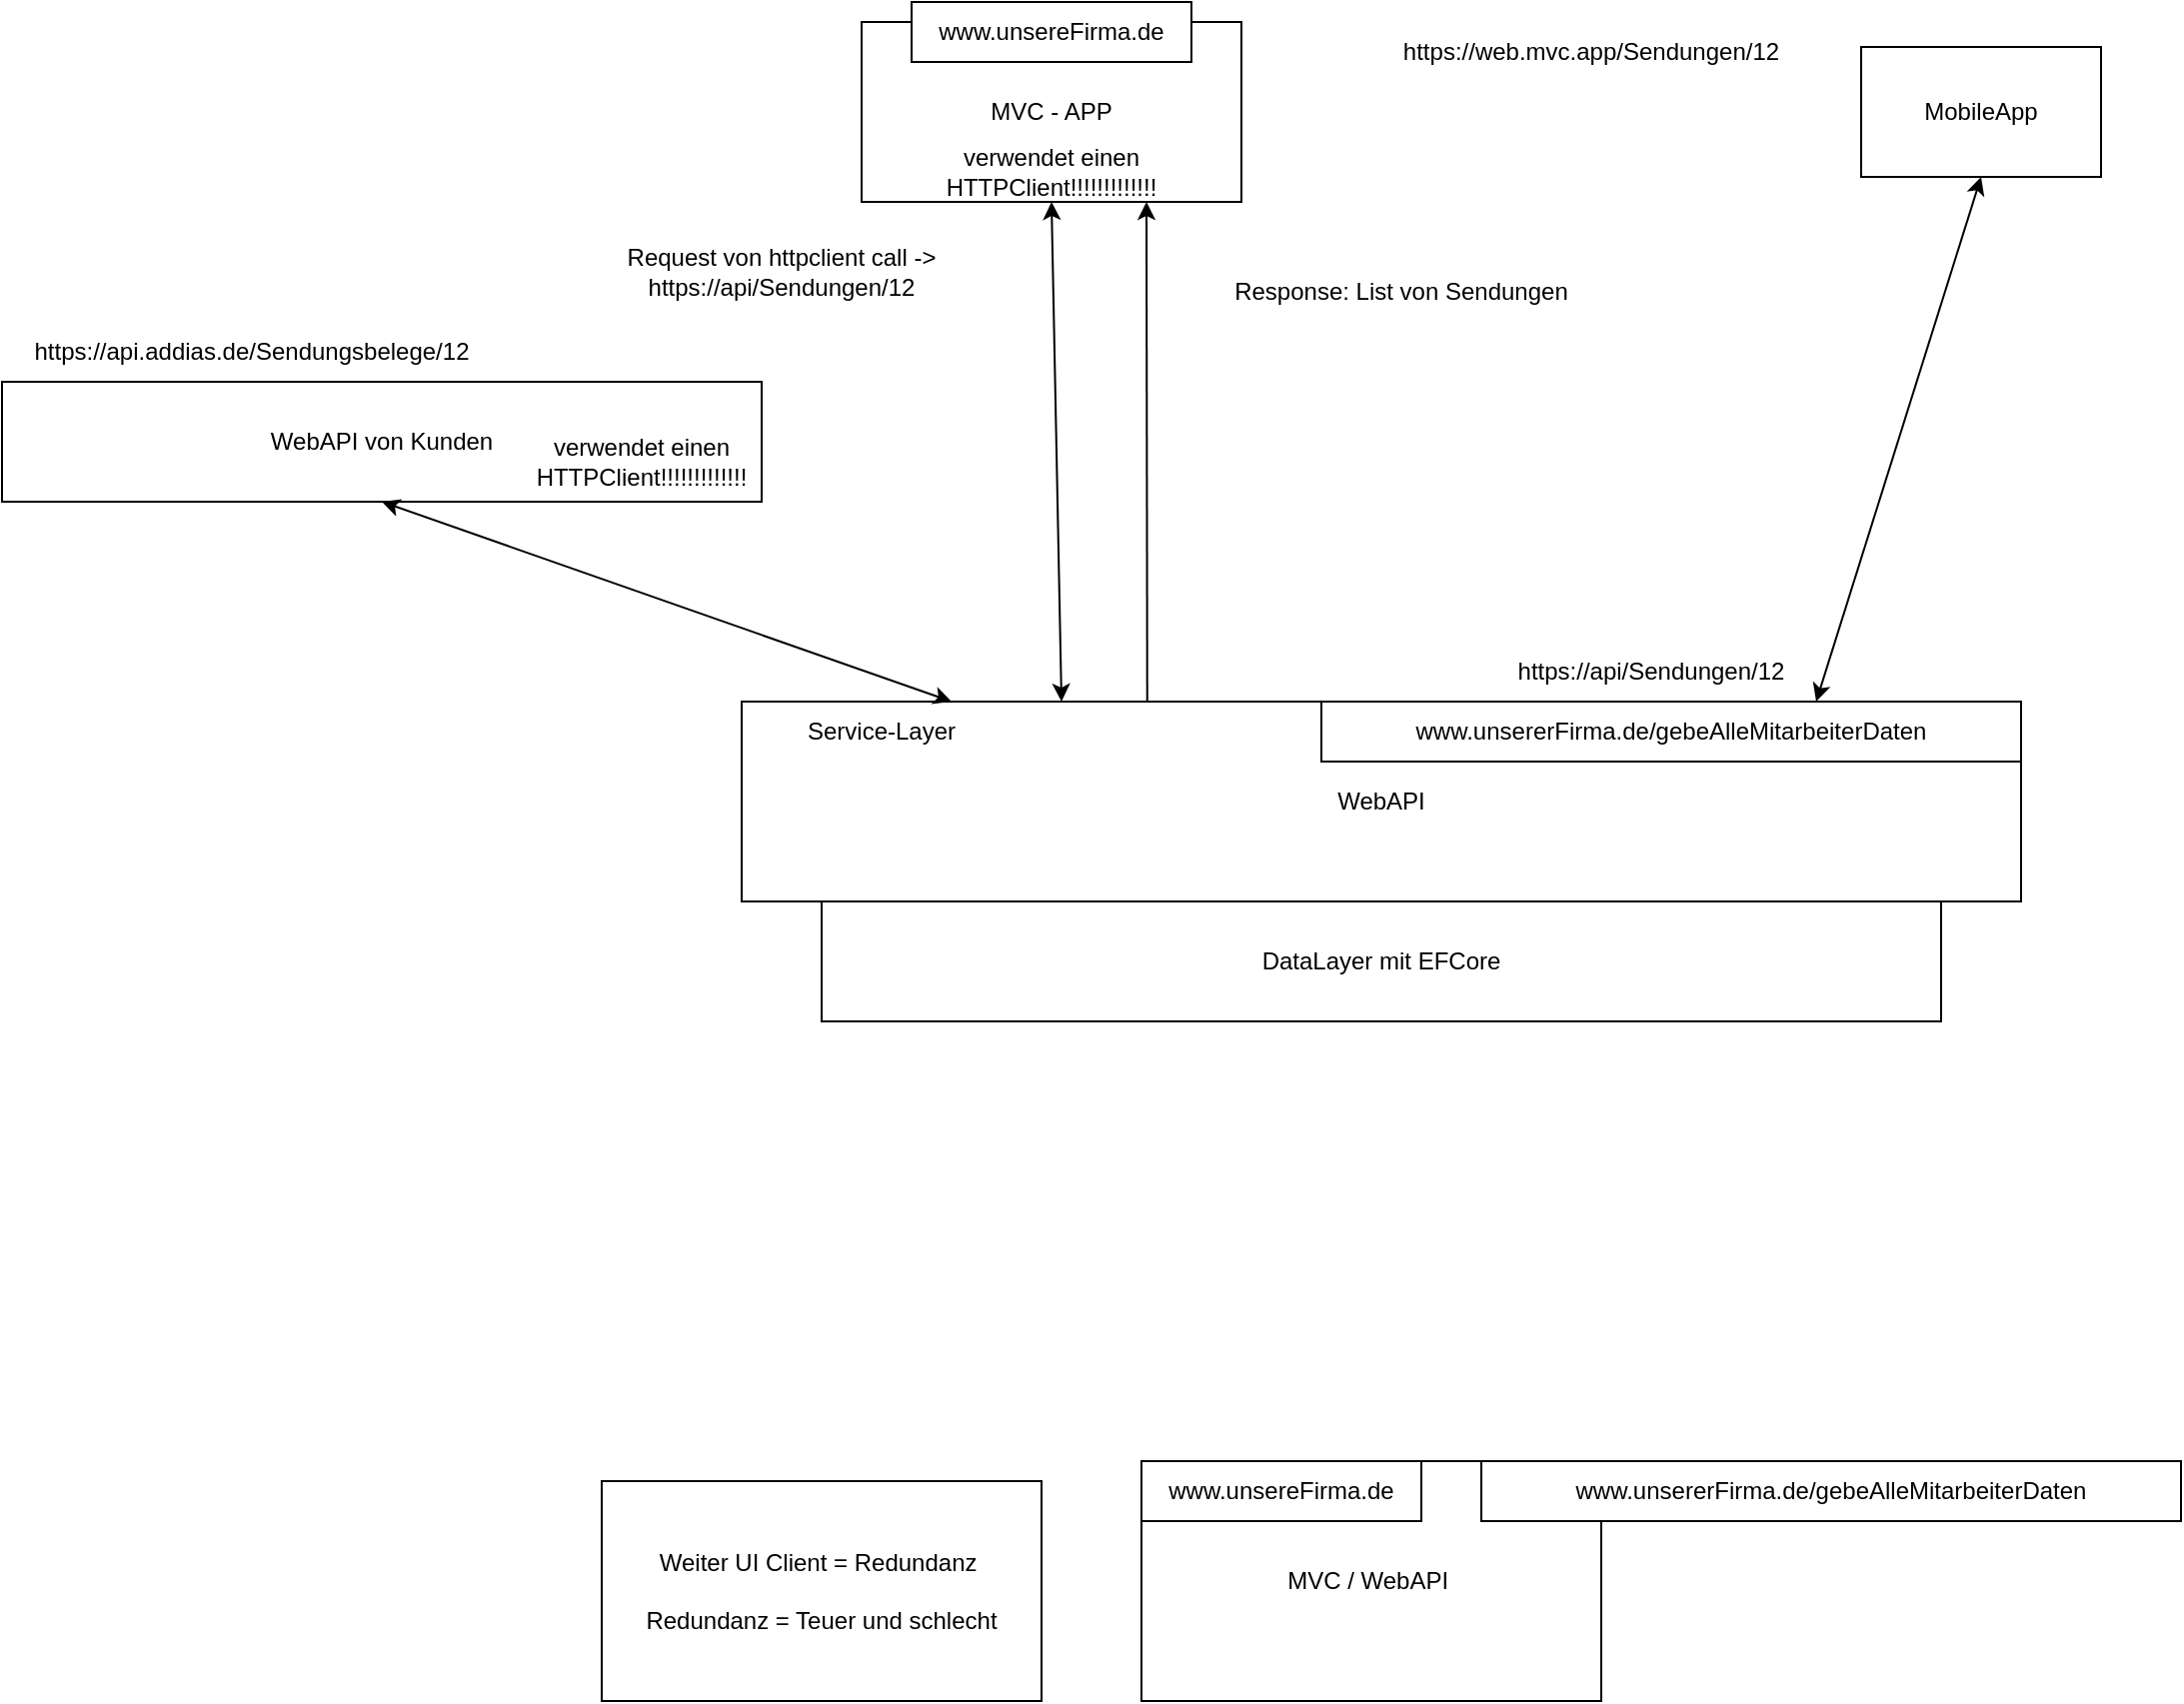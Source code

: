 <mxfile version="20.5.3" type="device"><diagram id="4aLgS2AC5nEfrL243dAk" name="Seite-1"><mxGraphModel dx="2202" dy="786" grid="1" gridSize="10" guides="1" tooltips="1" connect="1" arrows="1" fold="1" page="1" pageScale="1" pageWidth="827" pageHeight="1169" math="0" shadow="0"><root><mxCell id="0"/><mxCell id="1" parent="0"/><mxCell id="OpyqYTOMHrqTieBpqunK-1" value="WebAPI" style="rounded=0;whiteSpace=wrap;html=1;" vertex="1" parent="1"><mxGeometry x="90" y="450" width="640" height="100" as="geometry"/></mxCell><mxCell id="OpyqYTOMHrqTieBpqunK-2" value="Service-Layer" style="text;html=1;strokeColor=none;fillColor=none;align=center;verticalAlign=middle;whiteSpace=wrap;rounded=0;" vertex="1" parent="1"><mxGeometry x="90" y="450" width="140" height="30" as="geometry"/></mxCell><mxCell id="OpyqYTOMHrqTieBpqunK-3" value="DataLayer mit EFCore" style="rounded=0;whiteSpace=wrap;html=1;" vertex="1" parent="1"><mxGeometry x="130" y="550" width="560" height="60" as="geometry"/></mxCell><mxCell id="OpyqYTOMHrqTieBpqunK-4" value="MVC - APP" style="rounded=0;whiteSpace=wrap;html=1;" vertex="1" parent="1"><mxGeometry x="150" y="110" width="190" height="90" as="geometry"/></mxCell><mxCell id="OpyqYTOMHrqTieBpqunK-5" value="" style="endArrow=classic;startArrow=classic;html=1;rounded=0;exitX=0.5;exitY=1;exitDx=0;exitDy=0;entryX=0.25;entryY=0;entryDx=0;entryDy=0;" edge="1" parent="1" source="OpyqYTOMHrqTieBpqunK-4" target="OpyqYTOMHrqTieBpqunK-1"><mxGeometry width="50" height="50" relative="1" as="geometry"><mxPoint x="390" y="300" as="sourcePoint"/><mxPoint x="440" y="250" as="targetPoint"/></mxGeometry></mxCell><mxCell id="OpyqYTOMHrqTieBpqunK-6" value="https://web.mvc.app/Sendungen/12" style="text;html=1;strokeColor=none;fillColor=none;align=center;verticalAlign=middle;whiteSpace=wrap;rounded=0;" vertex="1" parent="1"><mxGeometry x="350" y="110" width="330" height="30" as="geometry"/></mxCell><mxCell id="OpyqYTOMHrqTieBpqunK-7" value="https://api/Sendungen/12" style="text;html=1;strokeColor=none;fillColor=none;align=center;verticalAlign=middle;whiteSpace=wrap;rounded=0;" vertex="1" parent="1"><mxGeometry x="380" y="420" width="330" height="30" as="geometry"/></mxCell><mxCell id="OpyqYTOMHrqTieBpqunK-8" value="verwendet einen HTTPClient!!!!!!!!!!!!!" style="text;html=1;strokeColor=none;fillColor=none;align=center;verticalAlign=middle;whiteSpace=wrap;rounded=0;" vertex="1" parent="1"><mxGeometry x="150" y="170" width="190" height="30" as="geometry"/></mxCell><mxCell id="OpyqYTOMHrqTieBpqunK-9" value="" style="endArrow=classic;html=1;rounded=0;exitX=0.317;exitY=0;exitDx=0;exitDy=0;exitPerimeter=0;entryX=0.75;entryY=1;entryDx=0;entryDy=0;" edge="1" parent="1" source="OpyqYTOMHrqTieBpqunK-1" target="OpyqYTOMHrqTieBpqunK-8"><mxGeometry width="50" height="50" relative="1" as="geometry"><mxPoint x="390" y="290" as="sourcePoint"/><mxPoint x="440" y="240" as="targetPoint"/></mxGeometry></mxCell><mxCell id="OpyqYTOMHrqTieBpqunK-10" value="Request von httpclient call -&amp;gt; https://api/Sendungen/12" style="text;html=1;strokeColor=none;fillColor=none;align=center;verticalAlign=middle;whiteSpace=wrap;rounded=0;" vertex="1" parent="1"><mxGeometry x="-20" y="220" width="260" height="30" as="geometry"/></mxCell><mxCell id="OpyqYTOMHrqTieBpqunK-11" value="Response: List von Sendungen" style="text;html=1;strokeColor=none;fillColor=none;align=center;verticalAlign=middle;whiteSpace=wrap;rounded=0;" vertex="1" parent="1"><mxGeometry x="290" y="230" width="260" height="30" as="geometry"/></mxCell><mxCell id="OpyqYTOMHrqTieBpqunK-12" value="MobileApp" style="rounded=0;whiteSpace=wrap;html=1;" vertex="1" parent="1"><mxGeometry x="650" y="122.5" width="120" height="65" as="geometry"/></mxCell><mxCell id="OpyqYTOMHrqTieBpqunK-13" value="" style="endArrow=classic;startArrow=classic;html=1;rounded=0;exitX=0.75;exitY=1;exitDx=0;exitDy=0;entryX=0.5;entryY=1;entryDx=0;entryDy=0;" edge="1" parent="1" source="OpyqYTOMHrqTieBpqunK-7" target="OpyqYTOMHrqTieBpqunK-12"><mxGeometry width="50" height="50" relative="1" as="geometry"><mxPoint x="390" y="280" as="sourcePoint"/><mxPoint x="440" y="230" as="targetPoint"/></mxGeometry></mxCell><mxCell id="OpyqYTOMHrqTieBpqunK-14" value="WebAPI von Kunden" style="rounded=0;whiteSpace=wrap;html=1;" vertex="1" parent="1"><mxGeometry x="-280" y="290" width="380" height="60" as="geometry"/></mxCell><mxCell id="OpyqYTOMHrqTieBpqunK-15" value="" style="endArrow=classic;startArrow=classic;html=1;rounded=0;exitX=0.5;exitY=1;exitDx=0;exitDy=0;entryX=0.75;entryY=0;entryDx=0;entryDy=0;" edge="1" parent="1" source="OpyqYTOMHrqTieBpqunK-14" target="OpyqYTOMHrqTieBpqunK-2"><mxGeometry width="50" height="50" relative="1" as="geometry"><mxPoint x="390" y="400" as="sourcePoint"/><mxPoint x="440" y="350" as="targetPoint"/></mxGeometry></mxCell><mxCell id="OpyqYTOMHrqTieBpqunK-16" value="https://api.addias.de/Sendungsbelege/12" style="text;html=1;strokeColor=none;fillColor=none;align=center;verticalAlign=middle;whiteSpace=wrap;rounded=0;" vertex="1" parent="1"><mxGeometry x="-280" y="260" width="250" height="30" as="geometry"/></mxCell><mxCell id="OpyqYTOMHrqTieBpqunK-17" value="verwendet einen HTTPClient!!!!!!!!!!!!!" style="text;html=1;strokeColor=none;fillColor=none;align=center;verticalAlign=middle;whiteSpace=wrap;rounded=0;" vertex="1" parent="1"><mxGeometry x="-20" y="310" width="120" height="40" as="geometry"/></mxCell><mxCell id="OpyqYTOMHrqTieBpqunK-18" value="MVC / WebAPI&amp;nbsp;" style="rounded=0;whiteSpace=wrap;html=1;" vertex="1" parent="1"><mxGeometry x="290" y="830" width="230" height="120" as="geometry"/></mxCell><mxCell id="OpyqYTOMHrqTieBpqunK-19" value="www.unsereFirma.de" style="rounded=0;whiteSpace=wrap;html=1;" vertex="1" parent="1"><mxGeometry x="290" y="830" width="140" height="30" as="geometry"/></mxCell><mxCell id="OpyqYTOMHrqTieBpqunK-20" value="www.unsererFirma.de/gebeAlleMitarbeiterDaten" style="rounded=0;whiteSpace=wrap;html=1;" vertex="1" parent="1"><mxGeometry x="460" y="830" width="350" height="30" as="geometry"/></mxCell><mxCell id="OpyqYTOMHrqTieBpqunK-21" value="www.unsereFirma.de" style="rounded=0;whiteSpace=wrap;html=1;" vertex="1" parent="1"><mxGeometry x="175" y="100" width="140" height="30" as="geometry"/></mxCell><mxCell id="OpyqYTOMHrqTieBpqunK-22" value="www.unsererFirma.de/gebeAlleMitarbeiterDaten" style="rounded=0;whiteSpace=wrap;html=1;" vertex="1" parent="1"><mxGeometry x="380" y="450" width="350" height="30" as="geometry"/></mxCell><mxCell id="OpyqYTOMHrqTieBpqunK-23" value="Weiter UI Client = Redundanz&amp;nbsp;&lt;br&gt;&lt;br&gt;Redundanz = Teuer und schlecht" style="rounded=0;whiteSpace=wrap;html=1;" vertex="1" parent="1"><mxGeometry x="20" y="840" width="220" height="110" as="geometry"/></mxCell></root></mxGraphModel></diagram></mxfile>